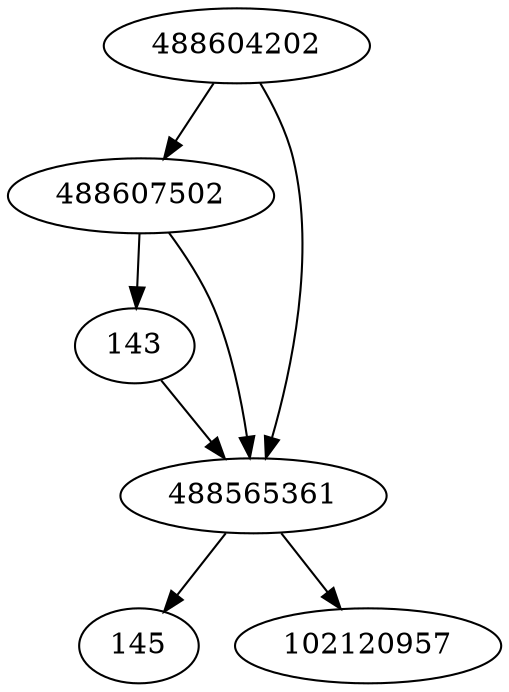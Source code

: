 strict digraph  {
488604202;
488607502;
143;
145;
488565361;
102120957;
488604202 -> 488565361;
488604202 -> 488607502;
488607502 -> 143;
488607502 -> 488565361;
143 -> 488565361;
488565361 -> 102120957;
488565361 -> 145;
}
